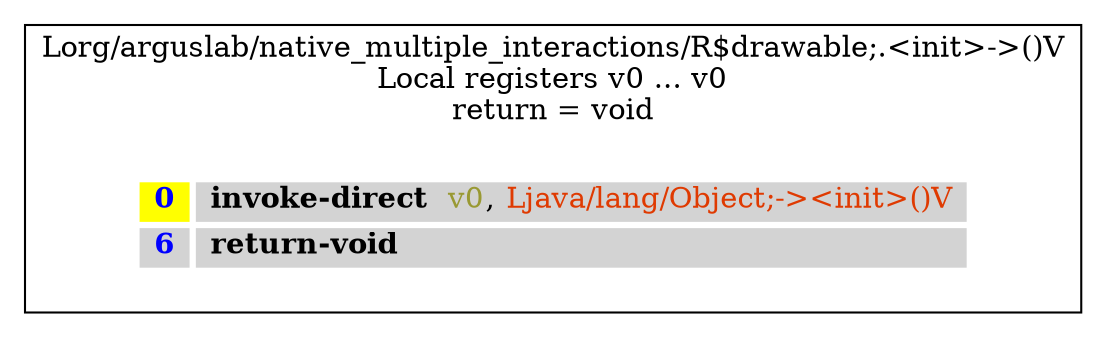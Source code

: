 digraph G {
	graph [bb="0,0,523,154",
		rankdir=TB
	];
	node [label="\N",
		shape=plaintext
	];
	subgraph cluster_ec4e0da00870c39bea5dceaabf6aca7e {
		graph [bb="8,8,515,146",
			label="Lorg/arguslab/native_multiple_interactions/R$drawable;.<init>->()V\nLocal registers v0 ... v0\nreturn = void",
			lheight=0.62,
			lp="261.5,119.5",
			lwidth=6.82
		];
		struct_a5e7d8404e3e1bcf897581d1a4662d0f	[height=0.95833,
			label=<
<TABLE BORDER="0" CELLBORDER="0" CELLSPACING="3">
<TR><TD PORT="header"></TD></TR>
<TR><TD ALIGN="LEFT" BGCOLOR="yellow"> <FONT FACE="Times-Bold" color="blue">0</FONT> </TD><TD ALIGN="LEFT" BGCOLOR="lightgray"> <FONT FACE="Times-Bold" color="black">invoke-direct </FONT> <FONT color="#999933">v0</FONT>, <FONT color="#DF3A01">Ljava/lang/Object;-&gt;&lt;init&gt;()V</FONT> </TD></TR>
<TR><TD ALIGN="LEFT" BGCOLOR="lightgray"> <FONT FACE="Times-Bold" color="blue">6</FONT> </TD><TD ALIGN="LEFT" BGCOLOR="lightgray"> <FONT FACE="Times-Bold" color="black">return-void </FONT>  </TD></TR>
<TR><TD PORT="tail"></TD></TR>
</TABLE>>,
			pos="261,50.5",
			width=5.8194];
	}
}
